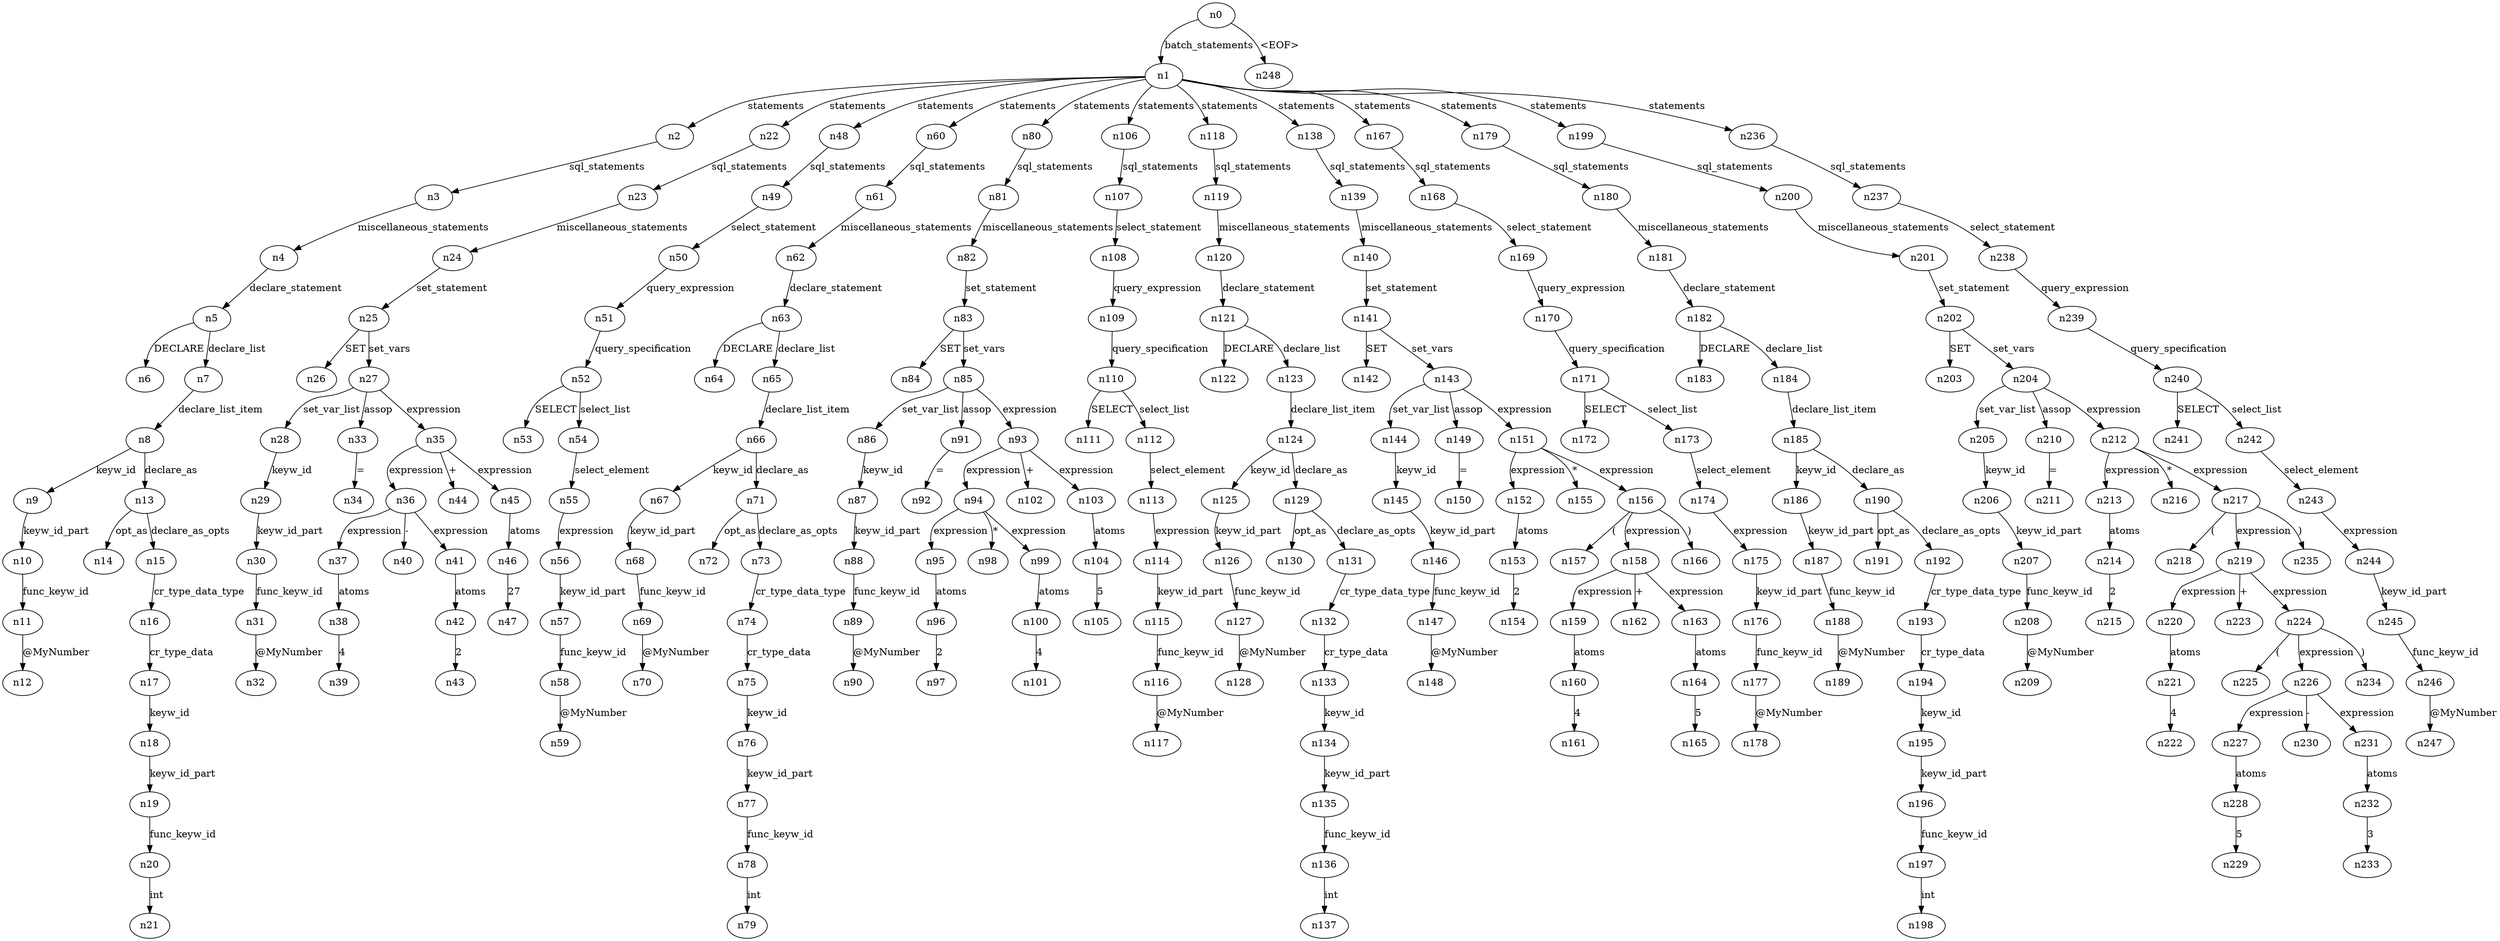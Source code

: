 digraph ParseTree {
  n0 -> n1 [label="batch_statements"];
  n1 -> n2 [label="statements"];
  n2 -> n3 [label="sql_statements"];
  n3 -> n4 [label="miscellaneous_statements"];
  n4 -> n5 [label="declare_statement"];
  n5 -> n6 [label="DECLARE"];
  n5 -> n7 [label="declare_list"];
  n7 -> n8 [label="declare_list_item"];
  n8 -> n9 [label="keyw_id"];
  n9 -> n10 [label="keyw_id_part"];
  n10 -> n11 [label="func_keyw_id"];
  n11 -> n12 [label="@MyNumber"];
  n8 -> n13 [label="declare_as"];
  n13 -> n14 [label="opt_as"];
  n13 -> n15 [label="declare_as_opts"];
  n15 -> n16 [label="cr_type_data_type"];
  n16 -> n17 [label="cr_type_data"];
  n17 -> n18 [label="keyw_id"];
  n18 -> n19 [label="keyw_id_part"];
  n19 -> n20 [label="func_keyw_id"];
  n20 -> n21 [label="int"];
  n1 -> n22 [label="statements"];
  n22 -> n23 [label="sql_statements"];
  n23 -> n24 [label="miscellaneous_statements"];
  n24 -> n25 [label="set_statement"];
  n25 -> n26 [label="SET"];
  n25 -> n27 [label="set_vars"];
  n27 -> n28 [label="set_var_list"];
  n28 -> n29 [label="keyw_id"];
  n29 -> n30 [label="keyw_id_part"];
  n30 -> n31 [label="func_keyw_id"];
  n31 -> n32 [label="@MyNumber"];
  n27 -> n33 [label="assop"];
  n33 -> n34 [label="="];
  n27 -> n35 [label="expression"];
  n35 -> n36 [label="expression"];
  n36 -> n37 [label="expression"];
  n37 -> n38 [label="atoms"];
  n38 -> n39 [label="4"];
  n36 -> n40 [label="-"];
  n36 -> n41 [label="expression"];
  n41 -> n42 [label="atoms"];
  n42 -> n43 [label="2"];
  n35 -> n44 [label="+"];
  n35 -> n45 [label="expression"];
  n45 -> n46 [label="atoms"];
  n46 -> n47 [label="27"];
  n1 -> n48 [label="statements"];
  n48 -> n49 [label="sql_statements"];
  n49 -> n50 [label="select_statement"];
  n50 -> n51 [label="query_expression"];
  n51 -> n52 [label="query_specification"];
  n52 -> n53 [label="SELECT"];
  n52 -> n54 [label="select_list"];
  n54 -> n55 [label="select_element"];
  n55 -> n56 [label="expression"];
  n56 -> n57 [label="keyw_id_part"];
  n57 -> n58 [label="func_keyw_id"];
  n58 -> n59 [label="@MyNumber"];
  n1 -> n60 [label="statements"];
  n60 -> n61 [label="sql_statements"];
  n61 -> n62 [label="miscellaneous_statements"];
  n62 -> n63 [label="declare_statement"];
  n63 -> n64 [label="DECLARE"];
  n63 -> n65 [label="declare_list"];
  n65 -> n66 [label="declare_list_item"];
  n66 -> n67 [label="keyw_id"];
  n67 -> n68 [label="keyw_id_part"];
  n68 -> n69 [label="func_keyw_id"];
  n69 -> n70 [label="@MyNumber"];
  n66 -> n71 [label="declare_as"];
  n71 -> n72 [label="opt_as"];
  n71 -> n73 [label="declare_as_opts"];
  n73 -> n74 [label="cr_type_data_type"];
  n74 -> n75 [label="cr_type_data"];
  n75 -> n76 [label="keyw_id"];
  n76 -> n77 [label="keyw_id_part"];
  n77 -> n78 [label="func_keyw_id"];
  n78 -> n79 [label="int"];
  n1 -> n80 [label="statements"];
  n80 -> n81 [label="sql_statements"];
  n81 -> n82 [label="miscellaneous_statements"];
  n82 -> n83 [label="set_statement"];
  n83 -> n84 [label="SET"];
  n83 -> n85 [label="set_vars"];
  n85 -> n86 [label="set_var_list"];
  n86 -> n87 [label="keyw_id"];
  n87 -> n88 [label="keyw_id_part"];
  n88 -> n89 [label="func_keyw_id"];
  n89 -> n90 [label="@MyNumber"];
  n85 -> n91 [label="assop"];
  n91 -> n92 [label="="];
  n85 -> n93 [label="expression"];
  n93 -> n94 [label="expression"];
  n94 -> n95 [label="expression"];
  n95 -> n96 [label="atoms"];
  n96 -> n97 [label="2"];
  n94 -> n98 [label="*"];
  n94 -> n99 [label="expression"];
  n99 -> n100 [label="atoms"];
  n100 -> n101 [label="4"];
  n93 -> n102 [label="+"];
  n93 -> n103 [label="expression"];
  n103 -> n104 [label="atoms"];
  n104 -> n105 [label="5"];
  n1 -> n106 [label="statements"];
  n106 -> n107 [label="sql_statements"];
  n107 -> n108 [label="select_statement"];
  n108 -> n109 [label="query_expression"];
  n109 -> n110 [label="query_specification"];
  n110 -> n111 [label="SELECT"];
  n110 -> n112 [label="select_list"];
  n112 -> n113 [label="select_element"];
  n113 -> n114 [label="expression"];
  n114 -> n115 [label="keyw_id_part"];
  n115 -> n116 [label="func_keyw_id"];
  n116 -> n117 [label="@MyNumber"];
  n1 -> n118 [label="statements"];
  n118 -> n119 [label="sql_statements"];
  n119 -> n120 [label="miscellaneous_statements"];
  n120 -> n121 [label="declare_statement"];
  n121 -> n122 [label="DECLARE"];
  n121 -> n123 [label="declare_list"];
  n123 -> n124 [label="declare_list_item"];
  n124 -> n125 [label="keyw_id"];
  n125 -> n126 [label="keyw_id_part"];
  n126 -> n127 [label="func_keyw_id"];
  n127 -> n128 [label="@MyNumber"];
  n124 -> n129 [label="declare_as"];
  n129 -> n130 [label="opt_as"];
  n129 -> n131 [label="declare_as_opts"];
  n131 -> n132 [label="cr_type_data_type"];
  n132 -> n133 [label="cr_type_data"];
  n133 -> n134 [label="keyw_id"];
  n134 -> n135 [label="keyw_id_part"];
  n135 -> n136 [label="func_keyw_id"];
  n136 -> n137 [label="int"];
  n1 -> n138 [label="statements"];
  n138 -> n139 [label="sql_statements"];
  n139 -> n140 [label="miscellaneous_statements"];
  n140 -> n141 [label="set_statement"];
  n141 -> n142 [label="SET"];
  n141 -> n143 [label="set_vars"];
  n143 -> n144 [label="set_var_list"];
  n144 -> n145 [label="keyw_id"];
  n145 -> n146 [label="keyw_id_part"];
  n146 -> n147 [label="func_keyw_id"];
  n147 -> n148 [label="@MyNumber"];
  n143 -> n149 [label="assop"];
  n149 -> n150 [label="="];
  n143 -> n151 [label="expression"];
  n151 -> n152 [label="expression"];
  n152 -> n153 [label="atoms"];
  n153 -> n154 [label="2"];
  n151 -> n155 [label="*"];
  n151 -> n156 [label="expression"];
  n156 -> n157 [label="("];
  n156 -> n158 [label="expression"];
  n158 -> n159 [label="expression"];
  n159 -> n160 [label="atoms"];
  n160 -> n161 [label="4"];
  n158 -> n162 [label="+"];
  n158 -> n163 [label="expression"];
  n163 -> n164 [label="atoms"];
  n164 -> n165 [label="5"];
  n156 -> n166 [label=")"];
  n1 -> n167 [label="statements"];
  n167 -> n168 [label="sql_statements"];
  n168 -> n169 [label="select_statement"];
  n169 -> n170 [label="query_expression"];
  n170 -> n171 [label="query_specification"];
  n171 -> n172 [label="SELECT"];
  n171 -> n173 [label="select_list"];
  n173 -> n174 [label="select_element"];
  n174 -> n175 [label="expression"];
  n175 -> n176 [label="keyw_id_part"];
  n176 -> n177 [label="func_keyw_id"];
  n177 -> n178 [label="@MyNumber"];
  n1 -> n179 [label="statements"];
  n179 -> n180 [label="sql_statements"];
  n180 -> n181 [label="miscellaneous_statements"];
  n181 -> n182 [label="declare_statement"];
  n182 -> n183 [label="DECLARE"];
  n182 -> n184 [label="declare_list"];
  n184 -> n185 [label="declare_list_item"];
  n185 -> n186 [label="keyw_id"];
  n186 -> n187 [label="keyw_id_part"];
  n187 -> n188 [label="func_keyw_id"];
  n188 -> n189 [label="@MyNumber"];
  n185 -> n190 [label="declare_as"];
  n190 -> n191 [label="opt_as"];
  n190 -> n192 [label="declare_as_opts"];
  n192 -> n193 [label="cr_type_data_type"];
  n193 -> n194 [label="cr_type_data"];
  n194 -> n195 [label="keyw_id"];
  n195 -> n196 [label="keyw_id_part"];
  n196 -> n197 [label="func_keyw_id"];
  n197 -> n198 [label="int"];
  n1 -> n199 [label="statements"];
  n199 -> n200 [label="sql_statements"];
  n200 -> n201 [label="miscellaneous_statements"];
  n201 -> n202 [label="set_statement"];
  n202 -> n203 [label="SET"];
  n202 -> n204 [label="set_vars"];
  n204 -> n205 [label="set_var_list"];
  n205 -> n206 [label="keyw_id"];
  n206 -> n207 [label="keyw_id_part"];
  n207 -> n208 [label="func_keyw_id"];
  n208 -> n209 [label="@MyNumber"];
  n204 -> n210 [label="assop"];
  n210 -> n211 [label="="];
  n204 -> n212 [label="expression"];
  n212 -> n213 [label="expression"];
  n213 -> n214 [label="atoms"];
  n214 -> n215 [label="2"];
  n212 -> n216 [label="*"];
  n212 -> n217 [label="expression"];
  n217 -> n218 [label="("];
  n217 -> n219 [label="expression"];
  n219 -> n220 [label="expression"];
  n220 -> n221 [label="atoms"];
  n221 -> n222 [label="4"];
  n219 -> n223 [label="+"];
  n219 -> n224 [label="expression"];
  n224 -> n225 [label="("];
  n224 -> n226 [label="expression"];
  n226 -> n227 [label="expression"];
  n227 -> n228 [label="atoms"];
  n228 -> n229 [label="5"];
  n226 -> n230 [label="-"];
  n226 -> n231 [label="expression"];
  n231 -> n232 [label="atoms"];
  n232 -> n233 [label="3"];
  n224 -> n234 [label=")"];
  n217 -> n235 [label=")"];
  n1 -> n236 [label="statements"];
  n236 -> n237 [label="sql_statements"];
  n237 -> n238 [label="select_statement"];
  n238 -> n239 [label="query_expression"];
  n239 -> n240 [label="query_specification"];
  n240 -> n241 [label="SELECT"];
  n240 -> n242 [label="select_list"];
  n242 -> n243 [label="select_element"];
  n243 -> n244 [label="expression"];
  n244 -> n245 [label="keyw_id_part"];
  n245 -> n246 [label="func_keyw_id"];
  n246 -> n247 [label="@MyNumber"];
  n0 -> n248 [label="<EOF>"];
}